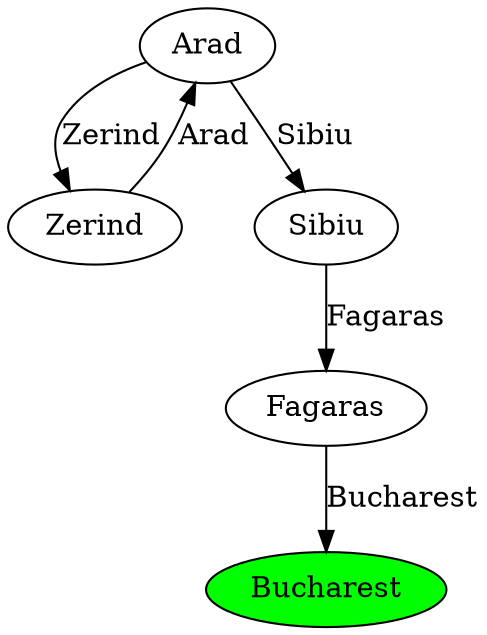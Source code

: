 digraph G {
spline=line;
"Arad" -> "Zerind" [label="Zerind"];
"Zerind" -> "Arad" [label="Arad"];
"Arad" -> "Sibiu" [label="Sibiu"];
"Sibiu" -> "Fagaras" [label="Fagaras"];
"Fagaras" -> "Bucharest" [label="Bucharest"];
"Bucharest" [style=filled fillcolor=green];
}